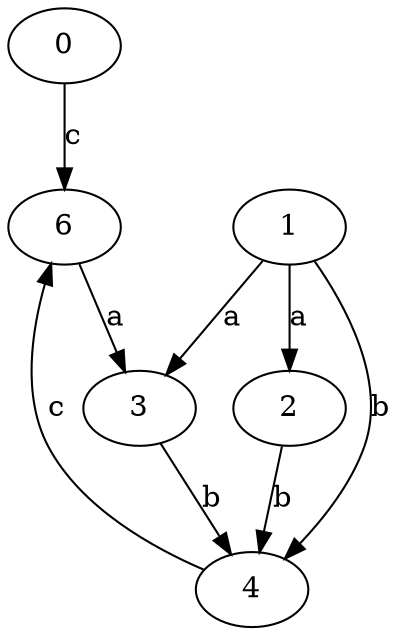 strict digraph  {
0;
1;
2;
3;
4;
6;
0 -> 6  [label=c];
1 -> 2  [label=a];
1 -> 3  [label=a];
1 -> 4  [label=b];
2 -> 4  [label=b];
3 -> 4  [label=b];
4 -> 6  [label=c];
6 -> 3  [label=a];
}
